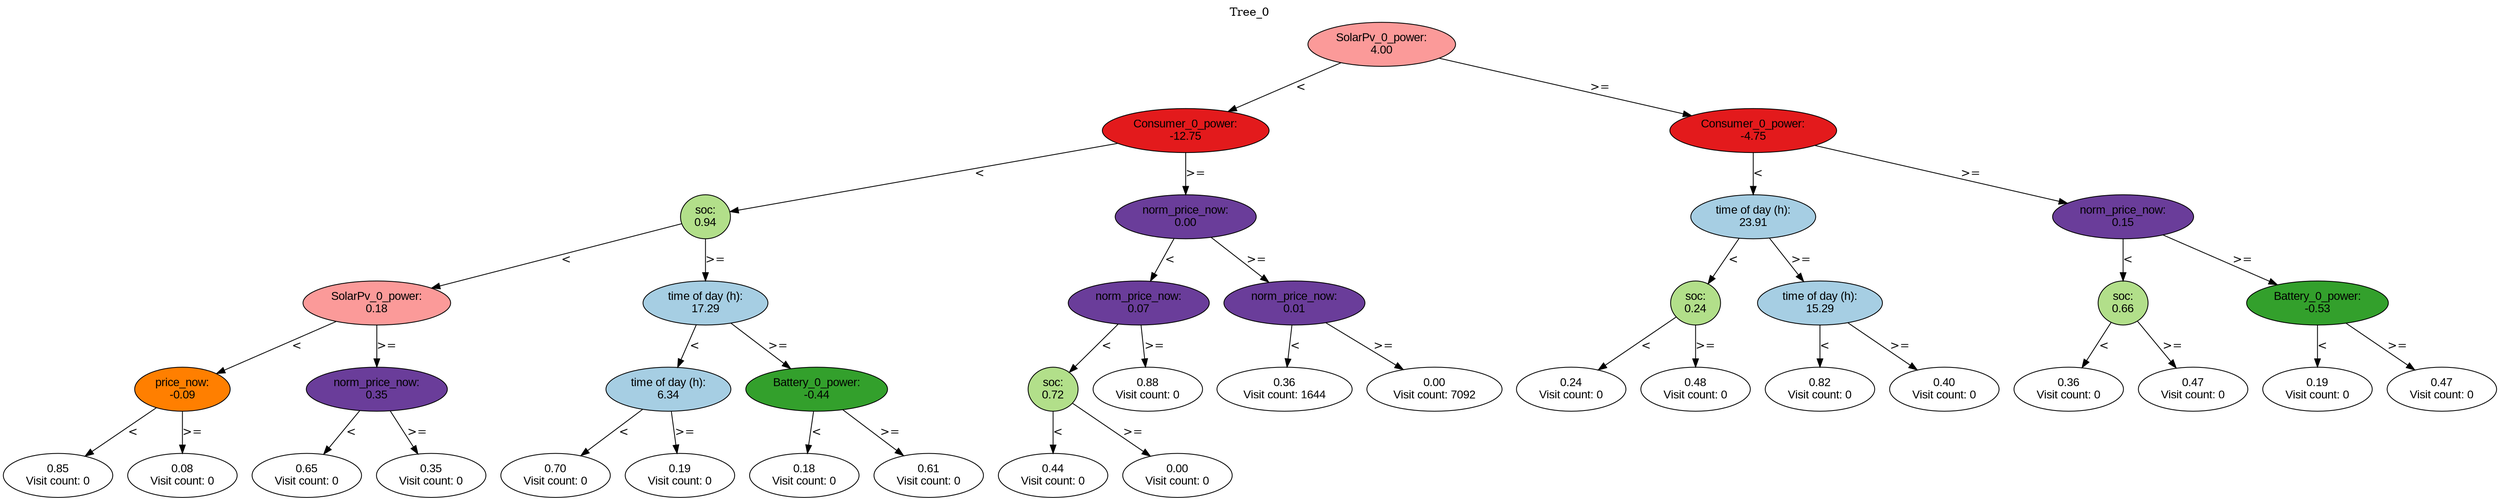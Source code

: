 digraph BST {
    node [fontname="Arial" style=filled colorscheme=paired12];
    0 [ label = "SolarPv_0_power:
4.00" fillcolor=5];
    1 [ label = "Consumer_0_power:
-12.75" fillcolor=6];
    2 [ label = "soc:
0.94" fillcolor=3];
    3 [ label = "SolarPv_0_power:
0.18" fillcolor=5];
    4 [ label = "price_now:
-0.09" fillcolor=8];
    5 [ label = "0.85
Visit count: 0" fillcolor=white];
    6 [ label = "0.08
Visit count: 0" fillcolor=white];
    7 [ label = "norm_price_now:
0.35" fillcolor=10];
    8 [ label = "0.65
Visit count: 0" fillcolor=white];
    9 [ label = "0.35
Visit count: 0" fillcolor=white];
    10 [ label = "time of day (h):
17.29" fillcolor=1];
    11 [ label = "time of day (h):
6.34" fillcolor=1];
    12 [ label = "0.70
Visit count: 0" fillcolor=white];
    13 [ label = "0.19
Visit count: 0" fillcolor=white];
    14 [ label = "Battery_0_power:
-0.44" fillcolor=4];
    15 [ label = "0.18
Visit count: 0" fillcolor=white];
    16 [ label = "0.61
Visit count: 0" fillcolor=white];
    17 [ label = "norm_price_now:
0.00" fillcolor=10];
    18 [ label = "norm_price_now:
0.07" fillcolor=10];
    19 [ label = "soc:
0.72" fillcolor=3];
    20 [ label = "0.44
Visit count: 0" fillcolor=white];
    21 [ label = "0.00
Visit count: 0" fillcolor=white];
    22 [ label = "0.88
Visit count: 0" fillcolor=white];
    23 [ label = "norm_price_now:
0.01" fillcolor=10];
    24 [ label = "0.36
Visit count: 1644" fillcolor=white];
    25 [ label = "0.00
Visit count: 7092" fillcolor=white];
    26 [ label = "Consumer_0_power:
-4.75" fillcolor=6];
    27 [ label = "time of day (h):
23.91" fillcolor=1];
    28 [ label = "soc:
0.24" fillcolor=3];
    29 [ label = "0.24
Visit count: 0" fillcolor=white];
    30 [ label = "0.48
Visit count: 0" fillcolor=white];
    31 [ label = "time of day (h):
15.29" fillcolor=1];
    32 [ label = "0.82
Visit count: 0" fillcolor=white];
    33 [ label = "0.40
Visit count: 0" fillcolor=white];
    34 [ label = "norm_price_now:
0.15" fillcolor=10];
    35 [ label = "soc:
0.66" fillcolor=3];
    36 [ label = "0.36
Visit count: 0" fillcolor=white];
    37 [ label = "0.47
Visit count: 0" fillcolor=white];
    38 [ label = "Battery_0_power:
-0.53" fillcolor=4];
    39 [ label = "0.19
Visit count: 0" fillcolor=white];
    40 [ label = "0.47
Visit count: 0" fillcolor=white];

    0  -> 1[ label = "<"];
    0  -> 26[ label = ">="];
    1  -> 2[ label = "<"];
    1  -> 17[ label = ">="];
    2  -> 3[ label = "<"];
    2  -> 10[ label = ">="];
    3  -> 4[ label = "<"];
    3  -> 7[ label = ">="];
    4  -> 5[ label = "<"];
    4  -> 6[ label = ">="];
    7  -> 8[ label = "<"];
    7  -> 9[ label = ">="];
    10  -> 11[ label = "<"];
    10  -> 14[ label = ">="];
    11  -> 12[ label = "<"];
    11  -> 13[ label = ">="];
    14  -> 15[ label = "<"];
    14  -> 16[ label = ">="];
    17  -> 18[ label = "<"];
    17  -> 23[ label = ">="];
    18  -> 19[ label = "<"];
    18  -> 22[ label = ">="];
    19  -> 20[ label = "<"];
    19  -> 21[ label = ">="];
    23  -> 24[ label = "<"];
    23  -> 25[ label = ">="];
    26  -> 27[ label = "<"];
    26  -> 34[ label = ">="];
    27  -> 28[ label = "<"];
    27  -> 31[ label = ">="];
    28  -> 29[ label = "<"];
    28  -> 30[ label = ">="];
    31  -> 32[ label = "<"];
    31  -> 33[ label = ">="];
    34  -> 35[ label = "<"];
    34  -> 38[ label = ">="];
    35  -> 36[ label = "<"];
    35  -> 37[ label = ">="];
    38  -> 39[ label = "<"];
    38  -> 40[ label = ">="];

    labelloc="t";
    label="Tree_0";
}